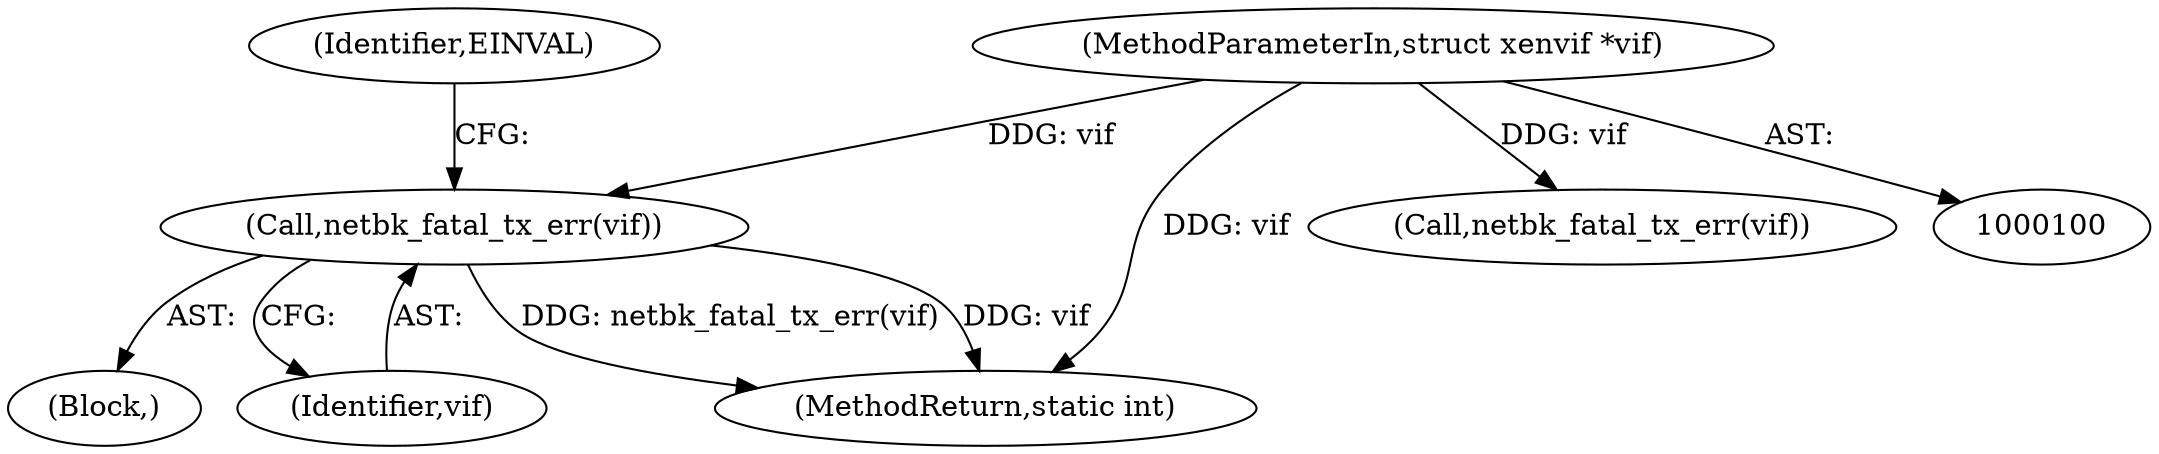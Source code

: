 digraph "0_linux_48856286b64e4b66ec62b94e504d0b29c1ade664_2@pointer" {
"1000173" [label="(Call,netbk_fatal_tx_err(vif))"];
"1000101" [label="(MethodParameterIn,struct xenvif *vif)"];
"1000128" [label="(Call,netbk_fatal_tx_err(vif))"];
"1000156" [label="(Block,)"];
"1000101" [label="(MethodParameterIn,struct xenvif *vif)"];
"1000177" [label="(Identifier,EINVAL)"];
"1000174" [label="(Identifier,vif)"];
"1000206" [label="(MethodReturn,static int)"];
"1000173" [label="(Call,netbk_fatal_tx_err(vif))"];
"1000173" -> "1000156"  [label="AST: "];
"1000173" -> "1000174"  [label="CFG: "];
"1000174" -> "1000173"  [label="AST: "];
"1000177" -> "1000173"  [label="CFG: "];
"1000173" -> "1000206"  [label="DDG: netbk_fatal_tx_err(vif)"];
"1000173" -> "1000206"  [label="DDG: vif"];
"1000101" -> "1000173"  [label="DDG: vif"];
"1000101" -> "1000100"  [label="AST: "];
"1000101" -> "1000206"  [label="DDG: vif"];
"1000101" -> "1000128"  [label="DDG: vif"];
}
